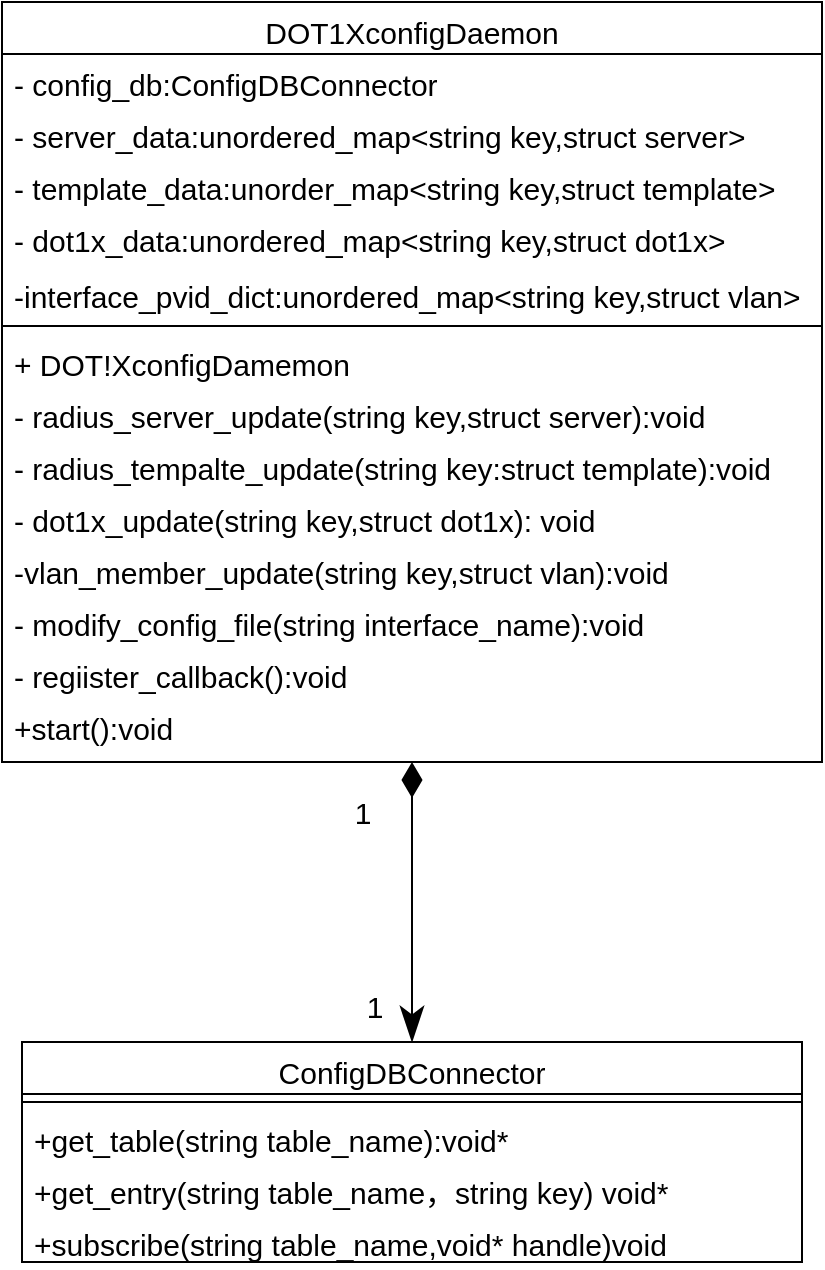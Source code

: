 <mxfile version="21.6.6" type="github">
  <diagram id="C5RBs43oDa-KdzZeNtuy" name="Page-1">
    <mxGraphModel dx="869" dy="848" grid="1" gridSize="10" guides="1" tooltips="1" connect="1" arrows="1" fold="1" page="1" pageScale="1" pageWidth="827" pageHeight="1169" math="0" shadow="0">
      <root>
        <mxCell id="WIyWlLk6GJQsqaUBKTNV-0" />
        <mxCell id="WIyWlLk6GJQsqaUBKTNV-1" parent="WIyWlLk6GJQsqaUBKTNV-0" />
        <mxCell id="zkfFHV4jXpPFQw0GAbJ--0" value="DOT1XconfigDaemon" style="swimlane;fontStyle=0;align=center;verticalAlign=top;childLayout=stackLayout;horizontal=1;startSize=26;horizontalStack=0;resizeParent=1;resizeLast=0;collapsible=1;marginBottom=0;rounded=0;shadow=0;strokeWidth=1;fontSize=15;" parent="WIyWlLk6GJQsqaUBKTNV-1" vertex="1">
          <mxGeometry x="220" y="120" width="410" height="380" as="geometry">
            <mxRectangle x="230" y="140" width="160" height="26" as="alternateBounds" />
          </mxGeometry>
        </mxCell>
        <mxCell id="zkfFHV4jXpPFQw0GAbJ--1" value="- config_db:ConfigDBConnector" style="text;align=left;verticalAlign=top;spacingLeft=4;spacingRight=4;overflow=hidden;rotatable=0;points=[[0,0.5],[1,0.5]];portConstraint=eastwest;fontSize=15;" parent="zkfFHV4jXpPFQw0GAbJ--0" vertex="1">
          <mxGeometry y="26" width="410" height="26" as="geometry" />
        </mxCell>
        <mxCell id="zkfFHV4jXpPFQw0GAbJ--2" value="- server_data:unordered_map&lt;string key,struct server&gt;" style="text;align=left;verticalAlign=top;spacingLeft=4;spacingRight=4;overflow=hidden;rotatable=0;points=[[0,0.5],[1,0.5]];portConstraint=eastwest;rounded=0;shadow=0;html=0;fontSize=15;" parent="zkfFHV4jXpPFQw0GAbJ--0" vertex="1">
          <mxGeometry y="52" width="410" height="26" as="geometry" />
        </mxCell>
        <mxCell id="zkfFHV4jXpPFQw0GAbJ--3" value="- template_data:unorder_map&lt;string key,struct template&gt;" style="text;align=left;verticalAlign=top;spacingLeft=4;spacingRight=4;overflow=hidden;rotatable=0;points=[[0,0.5],[1,0.5]];portConstraint=eastwest;rounded=0;shadow=0;html=0;fontSize=15;" parent="zkfFHV4jXpPFQw0GAbJ--0" vertex="1">
          <mxGeometry y="78" width="410" height="26" as="geometry" />
        </mxCell>
        <mxCell id="zkfFHV4jXpPFQw0GAbJ--5" value="- dot1x_data:unordered_map&lt;string key,struct dot1x&gt;" style="text;align=left;verticalAlign=top;spacingLeft=4;spacingRight=4;overflow=hidden;rotatable=0;points=[[0,0.5],[1,0.5]];portConstraint=eastwest;fontSize=15;" parent="zkfFHV4jXpPFQw0GAbJ--0" vertex="1">
          <mxGeometry y="104" width="410" height="28" as="geometry" />
        </mxCell>
        <mxCell id="TZjLMruSVyDFgt_icV_b-1" value="-interface_pvid_dict:unordered_map&lt;string key,struct vlan&gt;" style="text;align=left;verticalAlign=top;spacingLeft=4;spacingRight=4;overflow=hidden;rotatable=0;points=[[0,0.5],[1,0.5]];portConstraint=eastwest;rounded=0;shadow=0;html=0;fontSize=15;" vertex="1" parent="zkfFHV4jXpPFQw0GAbJ--0">
          <mxGeometry y="132" width="410" height="26" as="geometry" />
        </mxCell>
        <mxCell id="zkfFHV4jXpPFQw0GAbJ--4" value="" style="line;html=1;strokeWidth=1;align=left;verticalAlign=middle;spacingTop=-1;spacingLeft=3;spacingRight=3;rotatable=0;labelPosition=right;points=[];portConstraint=eastwest;fontSize=15;" parent="zkfFHV4jXpPFQw0GAbJ--0" vertex="1">
          <mxGeometry y="158" width="410" height="8" as="geometry" />
        </mxCell>
        <mxCell id="TZjLMruSVyDFgt_icV_b-2" value="+ DOT!XconfigDamemon" style="text;align=left;verticalAlign=top;spacingLeft=4;spacingRight=4;overflow=hidden;rotatable=0;points=[[0,0.5],[1,0.5]];portConstraint=eastwest;rounded=0;shadow=0;html=0;fontSize=15;" vertex="1" parent="zkfFHV4jXpPFQw0GAbJ--0">
          <mxGeometry y="166" width="410" height="26" as="geometry" />
        </mxCell>
        <mxCell id="TZjLMruSVyDFgt_icV_b-3" value="- radius_server_update(string key,struct server):void" style="text;align=left;verticalAlign=top;spacingLeft=4;spacingRight=4;overflow=hidden;rotatable=0;points=[[0,0.5],[1,0.5]];portConstraint=eastwest;rounded=0;shadow=0;html=0;fontSize=15;" vertex="1" parent="zkfFHV4jXpPFQw0GAbJ--0">
          <mxGeometry y="192" width="410" height="26" as="geometry" />
        </mxCell>
        <mxCell id="TZjLMruSVyDFgt_icV_b-4" value="- radius_tempalte_update(string key:struct template):void" style="text;align=left;verticalAlign=top;spacingLeft=4;spacingRight=4;overflow=hidden;rotatable=0;points=[[0,0.5],[1,0.5]];portConstraint=eastwest;rounded=0;shadow=0;html=0;fontSize=15;" vertex="1" parent="zkfFHV4jXpPFQw0GAbJ--0">
          <mxGeometry y="218" width="410" height="26" as="geometry" />
        </mxCell>
        <mxCell id="TZjLMruSVyDFgt_icV_b-5" value="- dot1x_update(string key,struct dot1x): void" style="text;align=left;verticalAlign=top;spacingLeft=4;spacingRight=4;overflow=hidden;rotatable=0;points=[[0,0.5],[1,0.5]];portConstraint=eastwest;rounded=0;shadow=0;html=0;fontSize=15;" vertex="1" parent="zkfFHV4jXpPFQw0GAbJ--0">
          <mxGeometry y="244" width="410" height="26" as="geometry" />
        </mxCell>
        <mxCell id="TZjLMruSVyDFgt_icV_b-6" value="-vlan_member_update(string key,struct vlan):void" style="text;align=left;verticalAlign=top;spacingLeft=4;spacingRight=4;overflow=hidden;rotatable=0;points=[[0,0.5],[1,0.5]];portConstraint=eastwest;rounded=0;shadow=0;html=0;fontSize=15;" vertex="1" parent="zkfFHV4jXpPFQw0GAbJ--0">
          <mxGeometry y="270" width="410" height="26" as="geometry" />
        </mxCell>
        <mxCell id="TZjLMruSVyDFgt_icV_b-7" value="- modify_config_file(string interface_name):void " style="text;align=left;verticalAlign=top;spacingLeft=4;spacingRight=4;overflow=hidden;rotatable=0;points=[[0,0.5],[1,0.5]];portConstraint=eastwest;rounded=0;shadow=0;html=0;fontSize=15;" vertex="1" parent="zkfFHV4jXpPFQw0GAbJ--0">
          <mxGeometry y="296" width="410" height="26" as="geometry" />
        </mxCell>
        <mxCell id="TZjLMruSVyDFgt_icV_b-8" value="- regiister_callback():void" style="text;align=left;verticalAlign=top;spacingLeft=4;spacingRight=4;overflow=hidden;rotatable=0;points=[[0,0.5],[1,0.5]];portConstraint=eastwest;rounded=0;shadow=0;html=0;fontSize=15;" vertex="1" parent="zkfFHV4jXpPFQw0GAbJ--0">
          <mxGeometry y="322" width="410" height="26" as="geometry" />
        </mxCell>
        <mxCell id="zkfFHV4jXpPFQw0GAbJ--17" value="ConfigDBConnector" style="swimlane;fontStyle=0;align=center;verticalAlign=top;childLayout=stackLayout;horizontal=1;startSize=26;horizontalStack=0;resizeParent=1;resizeLast=0;collapsible=1;marginBottom=0;rounded=0;shadow=0;strokeWidth=1;fontSize=15;" parent="WIyWlLk6GJQsqaUBKTNV-1" vertex="1">
          <mxGeometry x="230" y="640" width="390" height="110" as="geometry">
            <mxRectangle x="550" y="140" width="160" height="26" as="alternateBounds" />
          </mxGeometry>
        </mxCell>
        <mxCell id="zkfFHV4jXpPFQw0GAbJ--23" value="" style="line;html=1;strokeWidth=1;align=left;verticalAlign=middle;spacingTop=-1;spacingLeft=3;spacingRight=3;rotatable=0;labelPosition=right;points=[];portConstraint=eastwest;fontSize=15;" parent="zkfFHV4jXpPFQw0GAbJ--17" vertex="1">
          <mxGeometry y="26" width="390" height="8" as="geometry" />
        </mxCell>
        <mxCell id="zkfFHV4jXpPFQw0GAbJ--18" value="+get_table(string table_name):void*" style="text;align=left;verticalAlign=top;spacingLeft=4;spacingRight=4;overflow=hidden;rotatable=0;points=[[0,0.5],[1,0.5]];portConstraint=eastwest;fontSize=15;" parent="zkfFHV4jXpPFQw0GAbJ--17" vertex="1">
          <mxGeometry y="34" width="390" height="26" as="geometry" />
        </mxCell>
        <mxCell id="zkfFHV4jXpPFQw0GAbJ--22" value="+get_entry(string table_name，string key) void*" style="text;align=left;verticalAlign=top;spacingLeft=4;spacingRight=4;overflow=hidden;rotatable=0;points=[[0,0.5],[1,0.5]];portConstraint=eastwest;rounded=0;shadow=0;html=0;fontSize=15;" parent="zkfFHV4jXpPFQw0GAbJ--17" vertex="1">
          <mxGeometry y="60" width="390" height="26" as="geometry" />
        </mxCell>
        <mxCell id="zkfFHV4jXpPFQw0GAbJ--19" value="+subscribe(string table_name,void* handle)void" style="text;align=left;verticalAlign=top;spacingLeft=4;spacingRight=4;overflow=hidden;rotatable=0;points=[[0,0.5],[1,0.5]];portConstraint=eastwest;rounded=0;shadow=0;html=0;fontSize=15;" parent="zkfFHV4jXpPFQw0GAbJ--17" vertex="1">
          <mxGeometry y="86" width="390" height="24" as="geometry" />
        </mxCell>
        <mxCell id="TZjLMruSVyDFgt_icV_b-9" value="+start():void" style="text;align=left;verticalAlign=top;spacingLeft=4;spacingRight=4;overflow=hidden;rotatable=0;points=[[0,0.5],[1,0.5]];portConstraint=eastwest;rounded=0;shadow=0;html=0;fontSize=15;" vertex="1" parent="WIyWlLk6GJQsqaUBKTNV-1">
          <mxGeometry x="220" y="468" width="330" height="26" as="geometry" />
        </mxCell>
        <mxCell id="TZjLMruSVyDFgt_icV_b-11" value="" style="endArrow=diamondThin;html=1;rounded=0;exitX=0.5;exitY=0;exitDx=0;exitDy=0;entryX=0.5;entryY=1;entryDx=0;entryDy=0;endFill=1;startArrow=classicThin;startFill=1;endSize=15;startSize=15;fontSize=15;" edge="1" parent="WIyWlLk6GJQsqaUBKTNV-1" source="zkfFHV4jXpPFQw0GAbJ--17" target="zkfFHV4jXpPFQw0GAbJ--0">
          <mxGeometry width="50" height="50" relative="1" as="geometry">
            <mxPoint x="310" y="460" as="sourcePoint" />
            <mxPoint x="360" y="410" as="targetPoint" />
          </mxGeometry>
        </mxCell>
        <mxCell id="TZjLMruSVyDFgt_icV_b-12" value="1" style="edgeLabel;html=1;align=center;verticalAlign=middle;resizable=0;points=[];fontSize=15;" vertex="1" connectable="0" parent="TZjLMruSVyDFgt_icV_b-11">
          <mxGeometry x="0.032" y="-3" relative="1" as="geometry">
            <mxPoint x="-28" y="-43" as="offset" />
          </mxGeometry>
        </mxCell>
        <mxCell id="TZjLMruSVyDFgt_icV_b-14" value="1" style="edgeLabel;html=1;align=center;verticalAlign=middle;resizable=0;points=[];fontSize=15;" vertex="1" connectable="0" parent="WIyWlLk6GJQsqaUBKTNV-1">
          <mxGeometry x="414" y="550" as="geometry">
            <mxPoint x="-8" y="72" as="offset" />
          </mxGeometry>
        </mxCell>
      </root>
    </mxGraphModel>
  </diagram>
</mxfile>
